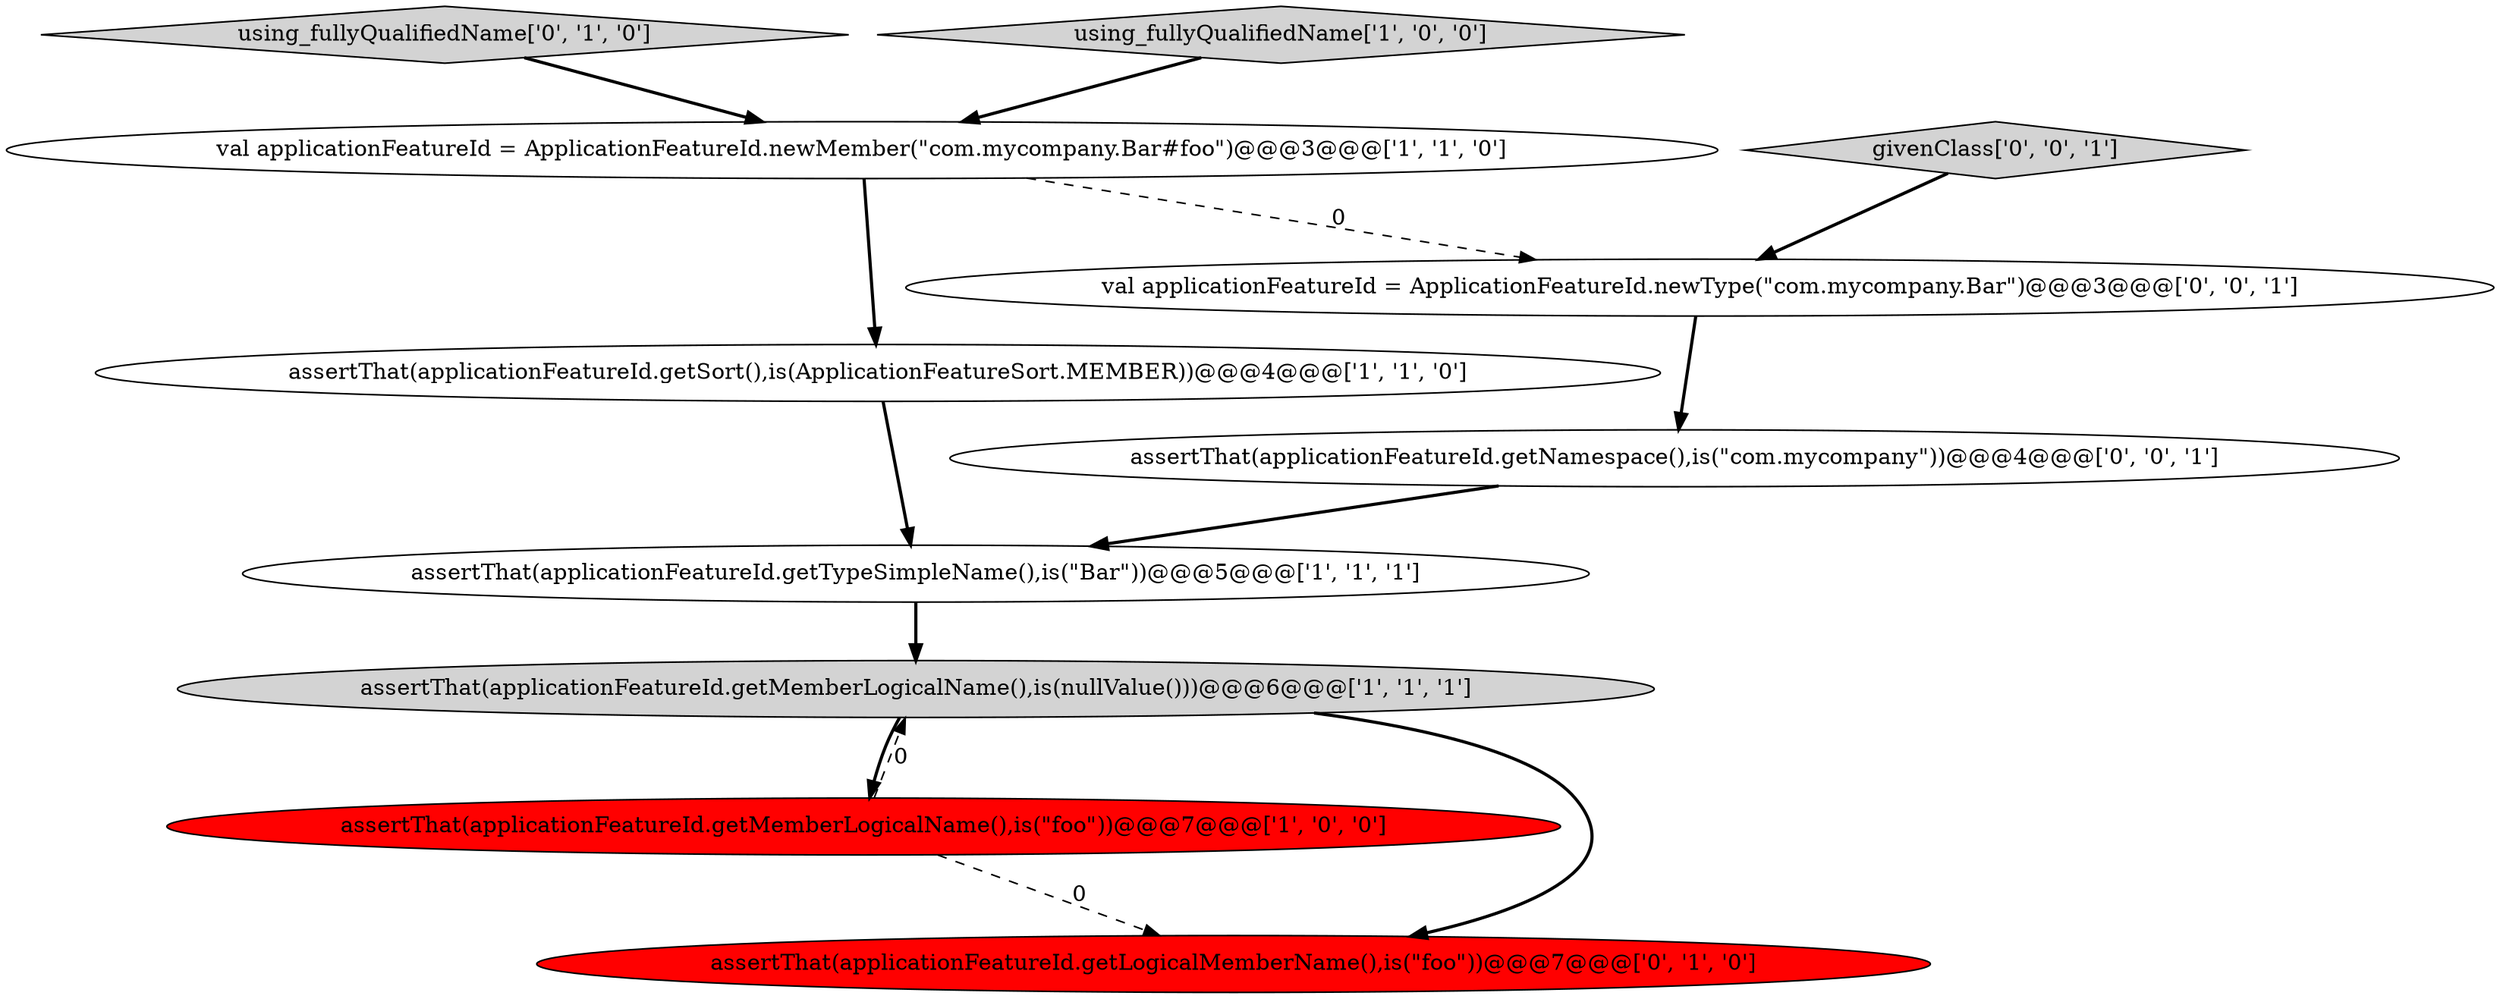 digraph {
10 [style = filled, label = "val applicationFeatureId = ApplicationFeatureId.newType(\"com.mycompany.Bar\")@@@3@@@['0', '0', '1']", fillcolor = white, shape = ellipse image = "AAA0AAABBB3BBB"];
3 [style = filled, label = "val applicationFeatureId = ApplicationFeatureId.newMember(\"com.mycompany.Bar#foo\")@@@3@@@['1', '1', '0']", fillcolor = white, shape = ellipse image = "AAA0AAABBB1BBB"];
7 [style = filled, label = "using_fullyQualifiedName['0', '1', '0']", fillcolor = lightgray, shape = diamond image = "AAA0AAABBB2BBB"];
4 [style = filled, label = "assertThat(applicationFeatureId.getSort(),is(ApplicationFeatureSort.MEMBER))@@@4@@@['1', '1', '0']", fillcolor = white, shape = ellipse image = "AAA0AAABBB1BBB"];
8 [style = filled, label = "givenClass['0', '0', '1']", fillcolor = lightgray, shape = diamond image = "AAA0AAABBB3BBB"];
0 [style = filled, label = "assertThat(applicationFeatureId.getMemberLogicalName(),is(\"foo\"))@@@7@@@['1', '0', '0']", fillcolor = red, shape = ellipse image = "AAA1AAABBB1BBB"];
5 [style = filled, label = "using_fullyQualifiedName['1', '0', '0']", fillcolor = lightgray, shape = diamond image = "AAA0AAABBB1BBB"];
1 [style = filled, label = "assertThat(applicationFeatureId.getMemberLogicalName(),is(nullValue()))@@@6@@@['1', '1', '1']", fillcolor = lightgray, shape = ellipse image = "AAA0AAABBB1BBB"];
6 [style = filled, label = "assertThat(applicationFeatureId.getLogicalMemberName(),is(\"foo\"))@@@7@@@['0', '1', '0']", fillcolor = red, shape = ellipse image = "AAA1AAABBB2BBB"];
2 [style = filled, label = "assertThat(applicationFeatureId.getTypeSimpleName(),is(\"Bar\"))@@@5@@@['1', '1', '1']", fillcolor = white, shape = ellipse image = "AAA0AAABBB1BBB"];
9 [style = filled, label = "assertThat(applicationFeatureId.getNamespace(),is(\"com.mycompany\"))@@@4@@@['0', '0', '1']", fillcolor = white, shape = ellipse image = "AAA0AAABBB3BBB"];
5->3 [style = bold, label=""];
0->1 [style = dashed, label="0"];
8->10 [style = bold, label=""];
10->9 [style = bold, label=""];
3->10 [style = dashed, label="0"];
1->6 [style = bold, label=""];
4->2 [style = bold, label=""];
1->0 [style = bold, label=""];
9->2 [style = bold, label=""];
3->4 [style = bold, label=""];
2->1 [style = bold, label=""];
7->3 [style = bold, label=""];
0->6 [style = dashed, label="0"];
}
